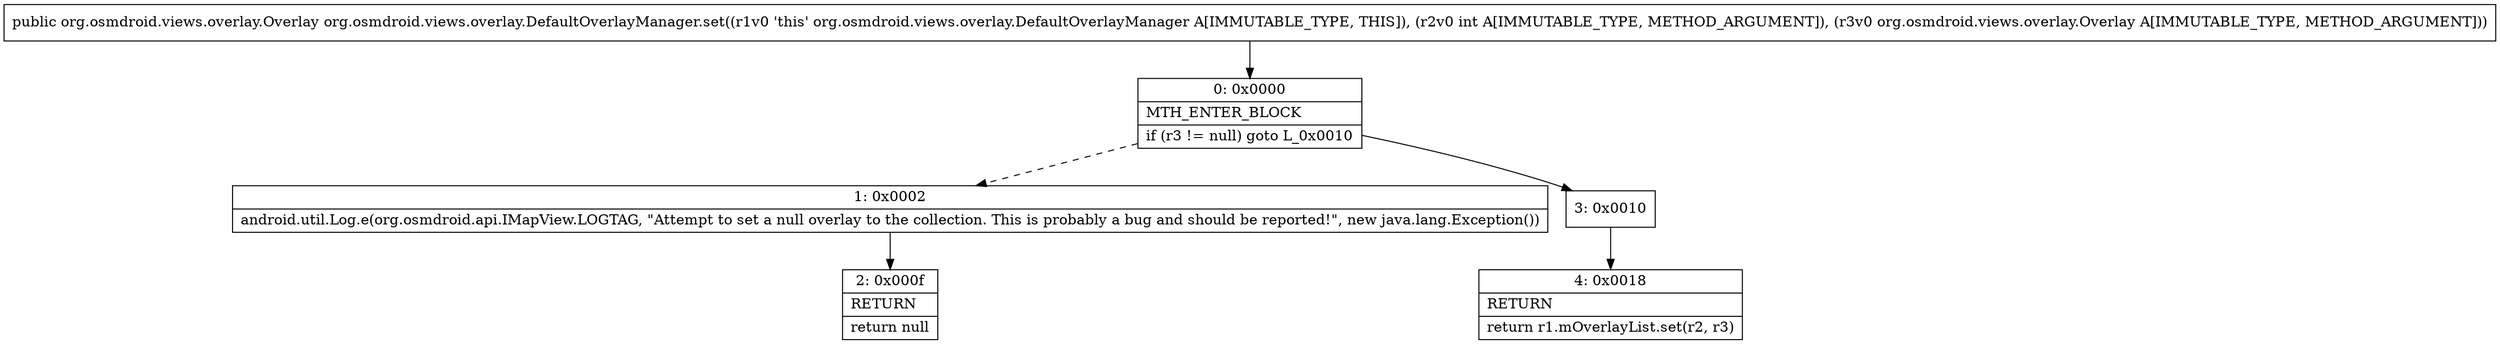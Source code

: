 digraph "CFG fororg.osmdroid.views.overlay.DefaultOverlayManager.set(ILorg\/osmdroid\/views\/overlay\/Overlay;)Lorg\/osmdroid\/views\/overlay\/Overlay;" {
Node_0 [shape=record,label="{0\:\ 0x0000|MTH_ENTER_BLOCK\l|if (r3 != null) goto L_0x0010\l}"];
Node_1 [shape=record,label="{1\:\ 0x0002|android.util.Log.e(org.osmdroid.api.IMapView.LOGTAG, \"Attempt to set a null overlay to the collection. This is probably a bug and should be reported!\", new java.lang.Exception())\l}"];
Node_2 [shape=record,label="{2\:\ 0x000f|RETURN\l|return null\l}"];
Node_3 [shape=record,label="{3\:\ 0x0010}"];
Node_4 [shape=record,label="{4\:\ 0x0018|RETURN\l|return r1.mOverlayList.set(r2, r3)\l}"];
MethodNode[shape=record,label="{public org.osmdroid.views.overlay.Overlay org.osmdroid.views.overlay.DefaultOverlayManager.set((r1v0 'this' org.osmdroid.views.overlay.DefaultOverlayManager A[IMMUTABLE_TYPE, THIS]), (r2v0 int A[IMMUTABLE_TYPE, METHOD_ARGUMENT]), (r3v0 org.osmdroid.views.overlay.Overlay A[IMMUTABLE_TYPE, METHOD_ARGUMENT])) }"];
MethodNode -> Node_0;
Node_0 -> Node_1[style=dashed];
Node_0 -> Node_3;
Node_1 -> Node_2;
Node_3 -> Node_4;
}

